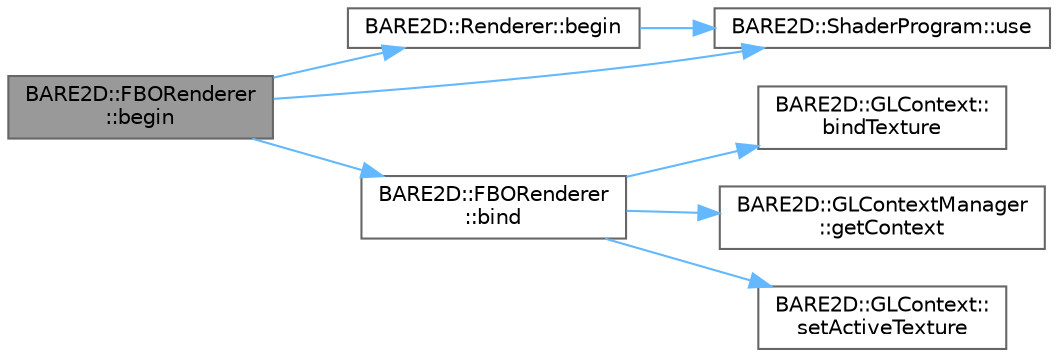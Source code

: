 digraph "BARE2D::FBORenderer::begin"
{
 // INTERACTIVE_SVG=YES
 // LATEX_PDF_SIZE
  bgcolor="transparent";
  edge [fontname=Helvetica,fontsize=10,labelfontname=Helvetica,labelfontsize=10];
  node [fontname=Helvetica,fontsize=10,shape=box,height=0.2,width=0.4];
  rankdir="LR";
  Node1 [label="BARE2D::FBORenderer\l::begin",height=0.2,width=0.4,color="gray40", fillcolor="grey60", style="filled", fontcolor="black",tooltip="Clears the necessary vectors, etc. to prepare for draw() calls, etc."];
  Node1 -> Node2 [color="steelblue1",style="solid"];
  Node2 [label="BARE2D::Renderer::begin",height=0.2,width=0.4,color="grey40", fillcolor="white", style="filled",URL="$class_b_a_r_e2_d_1_1_renderer.html#a7b894142f30465231e74903f366cd70a",tooltip="Clears the necessary vectors, etc. to prepare for draw() calls, etc."];
  Node2 -> Node3 [color="steelblue1",style="solid"];
  Node3 [label="BARE2D::ShaderProgram::use",height=0.2,width=0.4,color="grey40", fillcolor="white", style="filled",URL="$class_b_a_r_e2_d_1_1_shader_program.html#a8687213986c6f5633887609e8169b24e",tooltip="Activates this shader program for the renderer to use."];
  Node1 -> Node4 [color="steelblue1",style="solid"];
  Node4 [label="BARE2D::FBORenderer\l::bind",height=0.2,width=0.4,color="grey40", fillcolor="white", style="filled",URL="$class_b_a_r_e2_d_1_1_f_b_o_renderer.html#a5765d077d8aff3402f717863169a0176",tooltip="Binds the FBO and appropriate texture attachments."];
  Node4 -> Node5 [color="steelblue1",style="solid"];
  Node5 [label="BARE2D::GLContext::\lbindTexture",height=0.2,width=0.4,color="grey40", fillcolor="white", style="filled",URL="$class_b_a_r_e2_d_1_1_g_l_context.html#a1815cdbe70cc6fdbc66ec69a7131b5be",tooltip="Binds a texture to target in the currently active texture slot."];
  Node4 -> Node6 [color="steelblue1",style="solid"];
  Node6 [label="BARE2D::GLContextManager\l::getContext",height=0.2,width=0.4,color="grey40", fillcolor="white", style="filled",URL="$class_b_a_r_e2_d_1_1_g_l_context_manager.html#a733646522bf07c33576f9a1e0bb76c28",tooltip=" "];
  Node4 -> Node7 [color="steelblue1",style="solid"];
  Node7 [label="BARE2D::GLContext::\lsetActiveTexture",height=0.2,width=0.4,color="grey40", fillcolor="white", style="filled",URL="$class_b_a_r_e2_d_1_1_g_l_context.html#a529bb80b0bd7bbf86f10be7c30be514c",tooltip="Sets the active texture \"slot\". This can be GL_TEXTURE0 to GL_TEXTURE8 (I think. Check the literature..."];
  Node1 -> Node3 [color="steelblue1",style="solid"];
}
